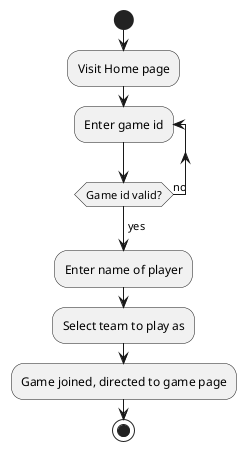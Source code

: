 @startuml Join Game
start
:Visit Home page;

repeat :Enter game id;
repeat while (Game id valid?) is (no)
-> yes;

:Enter name of player;
:Select team to play as;
:Game joined, directed to game page;
stop

@enduml